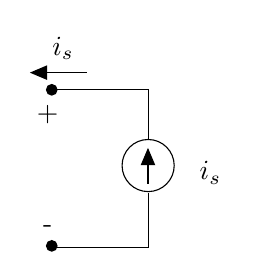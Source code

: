 \begin{tikzpicture}[y=-1cm]
\sf
\filldraw[black] (1.356,1.562) circle (0.067cm);
\filldraw[black] (1.356,3.544) circle (0.067cm);
\draw[black] (2.58,2.524) circle (0.331cm);
\draw[black] (2.589,2.189) -- (2.589,1.562) -- (1.389,1.562);
\draw[black] (2.589,2.867) -- (2.589,3.562) -- (1.389,3.562);
\draw[arrows=-triangle 45,black] (2.578,2.756) -- (2.578,2.3);
\draw[arrows=-triangle 45,black] (1.8,1.344) -- (1.078,1.344);
\path (1.304,1.962) node[text=black,anchor=base] {+};
\path (1.304,3.38) node[text=black,anchor=base] {-};
\path (3.111,2.707) node[text=black,anchor=base west] {$i_s$};
\path (1.5,1.122) node[text=black,anchor=base] {$i_s$};

\end{tikzpicture}%

%% Configure (x)emacs for this file ...
%% Local Variables:
%% mode: latex
%% End: